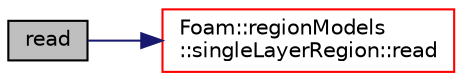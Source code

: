 digraph "read"
{
  bgcolor="transparent";
  edge [fontname="Helvetica",fontsize="10",labelfontname="Helvetica",labelfontsize="10"];
  node [fontname="Helvetica",fontsize="10",shape=record];
  rankdir="LR";
  Node49 [label="read",height=0.2,width=0.4,color="black", fillcolor="grey75", style="filled", fontcolor="black"];
  Node49 -> Node50 [color="midnightblue",fontsize="10",style="solid",fontname="Helvetica"];
  Node50 [label="Foam::regionModels\l::singleLayerRegion::read",height=0.2,width=0.4,color="red",URL="$a30093.html#af816873151ddb0126e98bb2f914d8ed5",tooltip="Read control parameters from dictionary. "];
}
